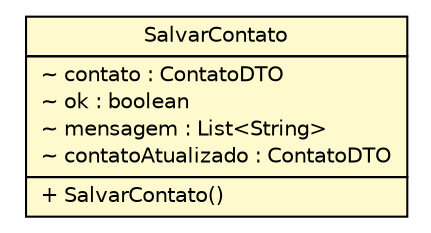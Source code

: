 #!/usr/local/bin/dot
#
# Class diagram 
# Generated by UMLGraph version 5.1 (http://www.umlgraph.org/)
#

digraph G {
	edge [fontname="Helvetica",fontsize=10,labelfontname="Helvetica",labelfontsize=10];
	node [fontname="Helvetica",fontsize=10,shape=plaintext];
	nodesep=0.25;
	ranksep=0.5;
	// br.net.meditec.shared.commands.SalvarContato
	c1356 [label=<<table title="br.net.meditec.shared.commands.SalvarContato" border="0" cellborder="1" cellspacing="0" cellpadding="2" port="p" bgcolor="lemonChiffon" href="./SalvarContato.html">
		<tr><td><table border="0" cellspacing="0" cellpadding="1">
<tr><td align="center" balign="center"> SalvarContato </td></tr>
		</table></td></tr>
		<tr><td><table border="0" cellspacing="0" cellpadding="1">
<tr><td align="left" balign="left"> ~ contato : ContatoDTO </td></tr>
<tr><td align="left" balign="left"> ~ ok : boolean </td></tr>
<tr><td align="left" balign="left"> ~ mensagem : List&lt;String&gt; </td></tr>
<tr><td align="left" balign="left"> ~ contatoAtualizado : ContatoDTO </td></tr>
		</table></td></tr>
		<tr><td><table border="0" cellspacing="0" cellpadding="1">
<tr><td align="left" balign="left"> + SalvarContato() </td></tr>
		</table></td></tr>
		</table>>, fontname="Helvetica", fontcolor="black", fontsize=10.0];
}

